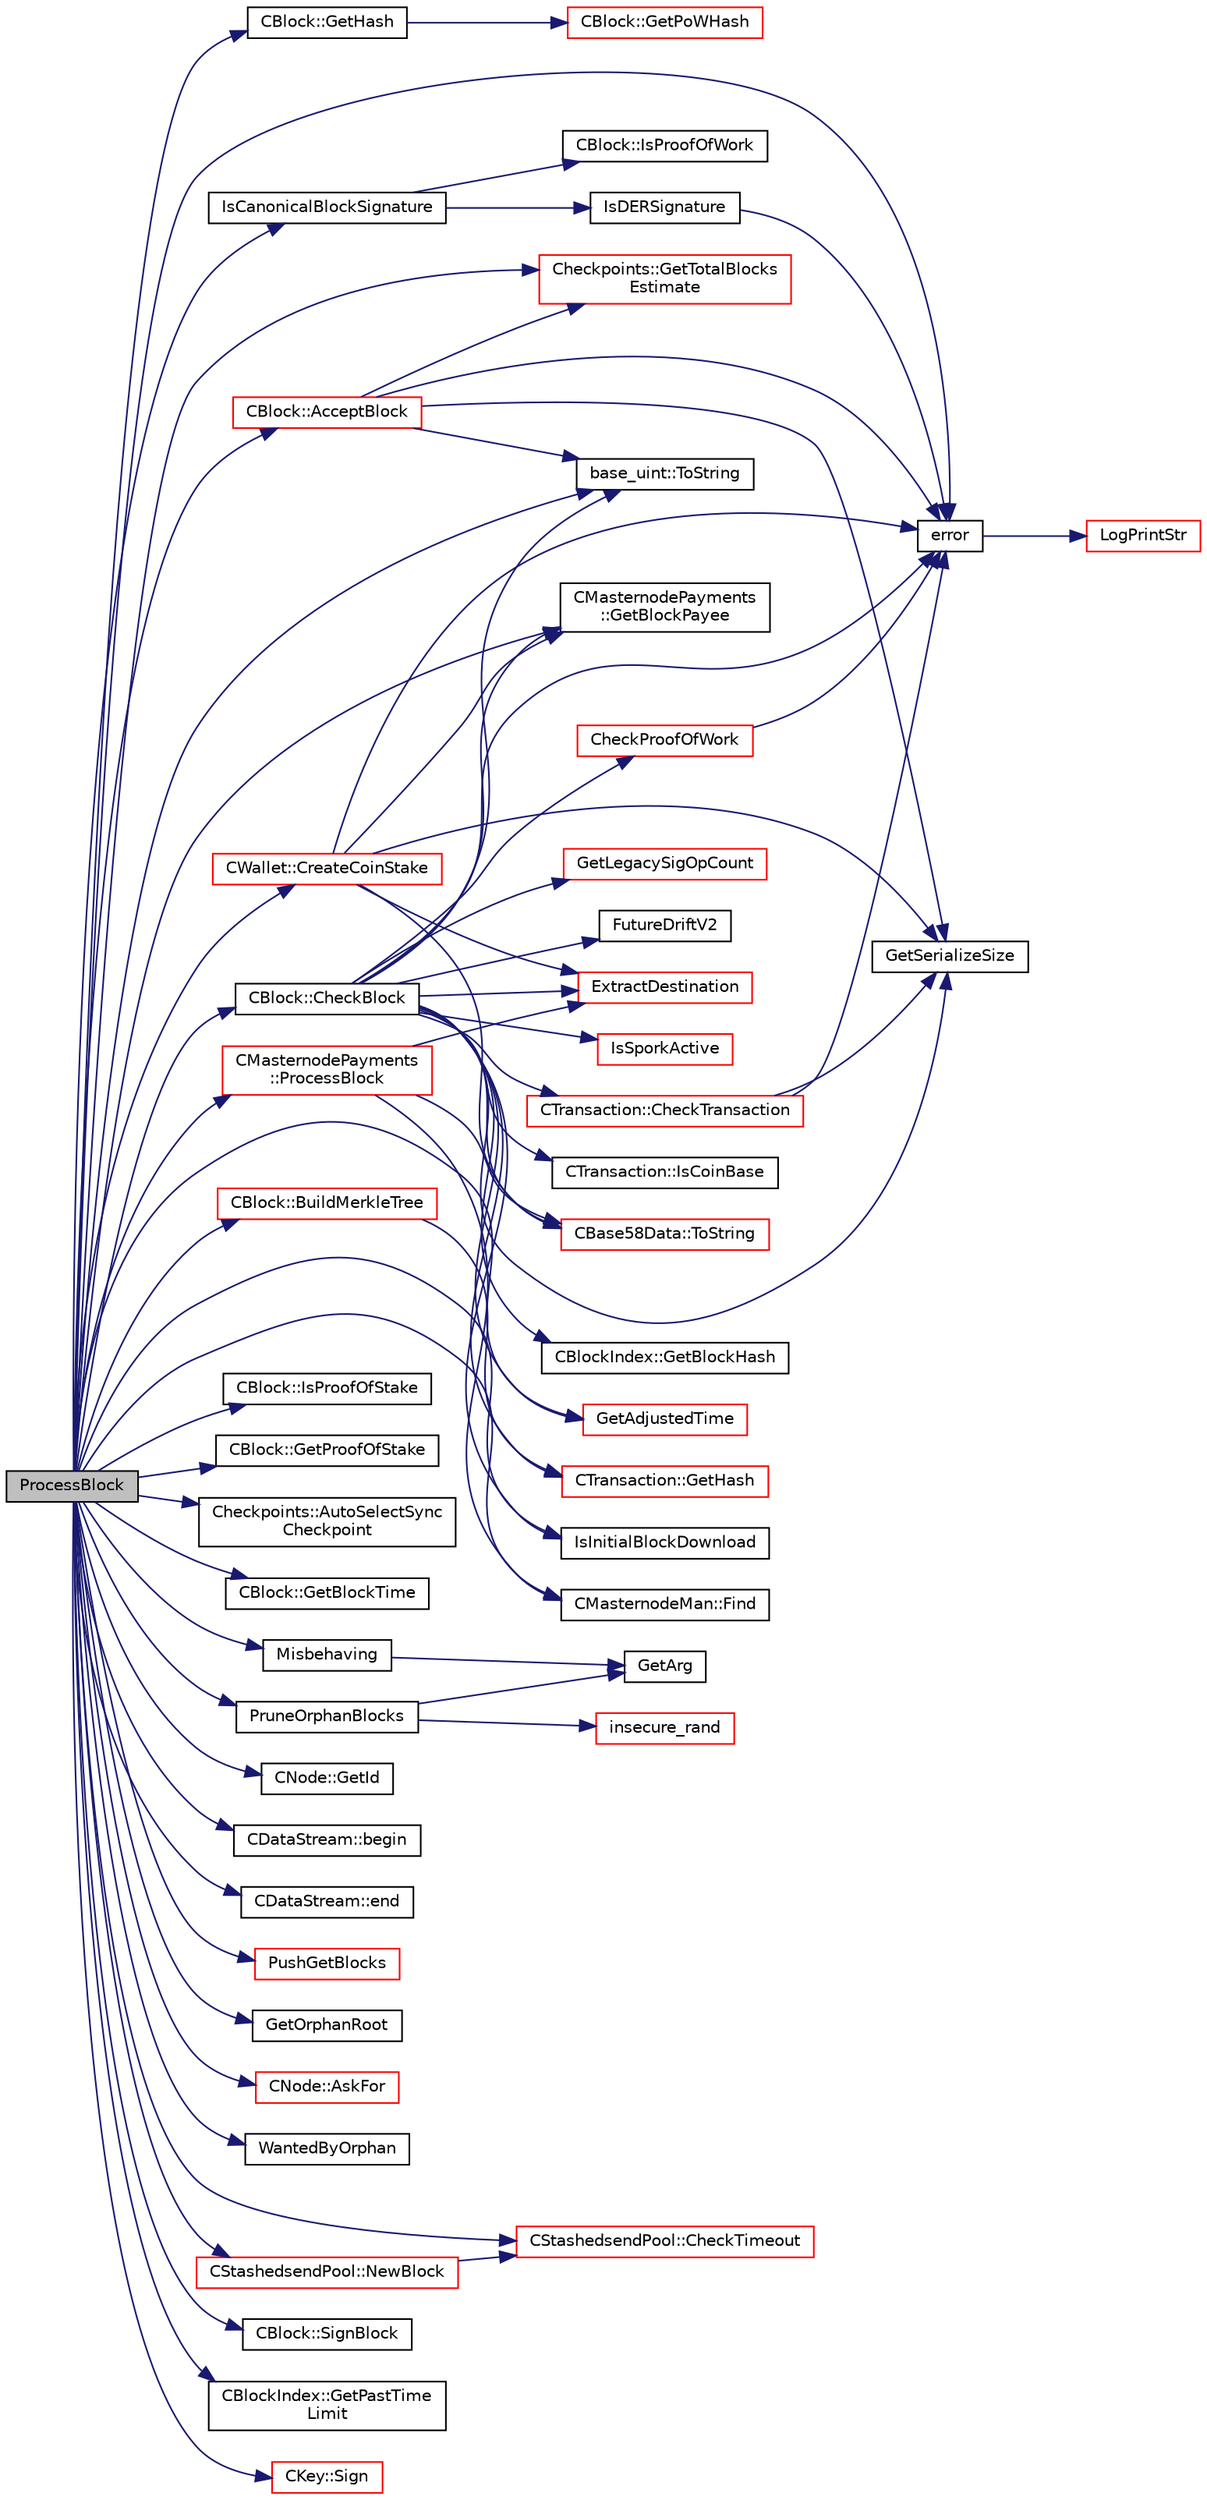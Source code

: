 digraph "ProcessBlock"
{
  edge [fontname="Helvetica",fontsize="10",labelfontname="Helvetica",labelfontsize="10"];
  node [fontname="Helvetica",fontsize="10",shape=record];
  rankdir="LR";
  Node3346 [label="ProcessBlock",height=0.2,width=0.4,color="black", fillcolor="grey75", style="filled", fontcolor="black"];
  Node3346 -> Node3347 [color="midnightblue",fontsize="10",style="solid",fontname="Helvetica"];
  Node3347 [label="CBlock::GetHash",height=0.2,width=0.4,color="black", fillcolor="white", style="filled",URL="$d3/d51/class_c_block.html#a681acf1fa72ec2ed6c83ea5afc14e0f3"];
  Node3347 -> Node3348 [color="midnightblue",fontsize="10",style="solid",fontname="Helvetica"];
  Node3348 [label="CBlock::GetPoWHash",height=0.2,width=0.4,color="red", fillcolor="white", style="filled",URL="$d3/d51/class_c_block.html#af203beb528a62ec30b0453cf5d860044"];
  Node3346 -> Node3350 [color="midnightblue",fontsize="10",style="solid",fontname="Helvetica"];
  Node3350 [label="error",height=0.2,width=0.4,color="black", fillcolor="white", style="filled",URL="$d8/d3c/util_8h.html#af8985880cf4ef26df0a5aa2ffcb76662"];
  Node3350 -> Node3351 [color="midnightblue",fontsize="10",style="solid",fontname="Helvetica"];
  Node3351 [label="LogPrintStr",height=0.2,width=0.4,color="red", fillcolor="white", style="filled",URL="$d8/d3c/util_8h.html#afd4c3002b2797c0560adddb6af3ca1da"];
  Node3346 -> Node3360 [color="midnightblue",fontsize="10",style="solid",fontname="Helvetica"];
  Node3360 [label="base_uint::ToString",height=0.2,width=0.4,color="black", fillcolor="white", style="filled",URL="$da/df7/classbase__uint.html#acccba4d9d51a0c36261718ca0cbb293b"];
  Node3346 -> Node3361 [color="midnightblue",fontsize="10",style="solid",fontname="Helvetica"];
  Node3361 [label="CBlock::IsProofOfStake",height=0.2,width=0.4,color="black", fillcolor="white", style="filled",URL="$d3/d51/class_c_block.html#ab70bdac61ff8eca54fd29c835cb4f025"];
  Node3346 -> Node3362 [color="midnightblue",fontsize="10",style="solid",fontname="Helvetica"];
  Node3362 [label="CBlock::GetProofOfStake",height=0.2,width=0.4,color="black", fillcolor="white", style="filled",URL="$d3/d51/class_c_block.html#ab3e641daba5dd1a50fafc450ea8b2230"];
  Node3346 -> Node3363 [color="midnightblue",fontsize="10",style="solid",fontname="Helvetica"];
  Node3363 [label="Checkpoints::AutoSelectSync\lCheckpoint",height=0.2,width=0.4,color="black", fillcolor="white", style="filled",URL="$d5/d46/namespace_checkpoints.html#aa1915d9b1ed1c988b8477c3cc7ed1416"];
  Node3346 -> Node3364 [color="midnightblue",fontsize="10",style="solid",fontname="Helvetica"];
  Node3364 [label="CBlock::GetBlockTime",height=0.2,width=0.4,color="black", fillcolor="white", style="filled",URL="$d3/d51/class_c_block.html#a4fa8201373b08e0ee4b4c678b8f2c4aa"];
  Node3346 -> Node3365 [color="midnightblue",fontsize="10",style="solid",fontname="Helvetica"];
  Node3365 [label="Misbehaving",height=0.2,width=0.4,color="black", fillcolor="white", style="filled",URL="$df/d0a/main_8cpp.html#a387fdffa0ff52dde6b7d1c2991a9bdac",tooltip="Increase a node&#39;s misbehavior score. "];
  Node3365 -> Node3366 [color="midnightblue",fontsize="10",style="solid",fontname="Helvetica"];
  Node3366 [label="GetArg",height=0.2,width=0.4,color="black", fillcolor="white", style="filled",URL="$df/d2d/util_8cpp.html#a24f685720bf40370e5bd2a192ad50cd8",tooltip="Return string argument or default value. "];
  Node3346 -> Node3367 [color="midnightblue",fontsize="10",style="solid",fontname="Helvetica"];
  Node3367 [label="CNode::GetId",height=0.2,width=0.4,color="black", fillcolor="white", style="filled",URL="$d1/d64/class_c_node.html#a157903f7830c0dfbf6a93852066f0b8f"];
  Node3346 -> Node3368 [color="midnightblue",fontsize="10",style="solid",fontname="Helvetica"];
  Node3368 [label="IsCanonicalBlockSignature",height=0.2,width=0.4,color="black", fillcolor="white", style="filled",URL="$df/d0a/main_8cpp.html#aec566a813e042b1991c208989c7f846d"];
  Node3368 -> Node3369 [color="midnightblue",fontsize="10",style="solid",fontname="Helvetica"];
  Node3369 [label="CBlock::IsProofOfWork",height=0.2,width=0.4,color="black", fillcolor="white", style="filled",URL="$d3/d51/class_c_block.html#ad3936367b1b6d5289bb60b42967156ea"];
  Node3368 -> Node3370 [color="midnightblue",fontsize="10",style="solid",fontname="Helvetica"];
  Node3370 [label="IsDERSignature",height=0.2,width=0.4,color="black", fillcolor="white", style="filled",URL="$dd/d0f/script_8cpp.html#a085cff21cf73b4aa50c6fc5a0082ad85"];
  Node3370 -> Node3350 [color="midnightblue",fontsize="10",style="solid",fontname="Helvetica"];
  Node3346 -> Node3371 [color="midnightblue",fontsize="10",style="solid",fontname="Helvetica"];
  Node3371 [label="CBlock::CheckBlock",height=0.2,width=0.4,color="black", fillcolor="white", style="filled",URL="$d3/d51/class_c_block.html#a423d19b5a2bf03e26cd412976df3ab20"];
  Node3371 -> Node3372 [color="midnightblue",fontsize="10",style="solid",fontname="Helvetica"];
  Node3372 [label="GetSerializeSize",height=0.2,width=0.4,color="black", fillcolor="white", style="filled",URL="$df/d9d/serialize_8h.html#a48239e478ae730373d1984fe304ca025"];
  Node3371 -> Node3350 [color="midnightblue",fontsize="10",style="solid",fontname="Helvetica"];
  Node3371 -> Node3373 [color="midnightblue",fontsize="10",style="solid",fontname="Helvetica"];
  Node3373 [label="CheckProofOfWork",height=0.2,width=0.4,color="red", fillcolor="white", style="filled",URL="$d1/d08/proofs_8cpp.html#a20a76dbc6ac5b8a6e0aaef85522b1069",tooltip="Check whether a block hash satisfies the proof-of-work requirement specified by nBits. "];
  Node3373 -> Node3350 [color="midnightblue",fontsize="10",style="solid",fontname="Helvetica"];
  Node3371 -> Node3375 [color="midnightblue",fontsize="10",style="solid",fontname="Helvetica"];
  Node3375 [label="FutureDriftV2",height=0.2,width=0.4,color="black", fillcolor="white", style="filled",URL="$d4/dbf/main_8h.html#a8ee438ddf693ec1d68339a306a0b4d30"];
  Node3371 -> Node3376 [color="midnightblue",fontsize="10",style="solid",fontname="Helvetica"];
  Node3376 [label="GetAdjustedTime",height=0.2,width=0.4,color="red", fillcolor="white", style="filled",URL="$df/d2d/util_8cpp.html#a09f81b9c7650f898cf3cf305b87547e6"];
  Node3371 -> Node3378 [color="midnightblue",fontsize="10",style="solid",fontname="Helvetica"];
  Node3378 [label="IsSporkActive",height=0.2,width=0.4,color="red", fillcolor="white", style="filled",URL="$df/d0d/spork_8cpp.html#a3305663176e21e81c80dc951a7f8ea5e"];
  Node3371 -> Node3379 [color="midnightblue",fontsize="10",style="solid",fontname="Helvetica"];
  Node3379 [label="CTransaction::IsCoinBase",height=0.2,width=0.4,color="black", fillcolor="white", style="filled",URL="$df/d43/class_c_transaction.html#a96256e8ac1bf79ad9c057e48c41132dd"];
  Node3371 -> Node3380 [color="midnightblue",fontsize="10",style="solid",fontname="Helvetica"];
  Node3380 [label="CTransaction::GetHash",height=0.2,width=0.4,color="red", fillcolor="white", style="filled",URL="$df/d43/class_c_transaction.html#a0b46d80e82ca324e82c2ce3fc1492bfa"];
  Node3371 -> Node3360 [color="midnightblue",fontsize="10",style="solid",fontname="Helvetica"];
  Node3371 -> Node3383 [color="midnightblue",fontsize="10",style="solid",fontname="Helvetica"];
  Node3383 [label="IsInitialBlockDownload",height=0.2,width=0.4,color="black", fillcolor="white", style="filled",URL="$df/d0a/main_8cpp.html#a5edcd96316574fd4a7f3ae0922a5cfd6",tooltip="Check whether we are doing an initial block download (synchronizing from disk or network) ..."];
  Node3371 -> Node3384 [color="midnightblue",fontsize="10",style="solid",fontname="Helvetica"];
  Node3384 [label="CBlockIndex::GetBlockHash",height=0.2,width=0.4,color="black", fillcolor="white", style="filled",URL="$d3/dbd/class_c_block_index.html#a98490a2788c65cdd6ae9002b004dd74c"];
  Node3371 -> Node3385 [color="midnightblue",fontsize="10",style="solid",fontname="Helvetica"];
  Node3385 [label="CMasternodePayments\l::GetBlockPayee",height=0.2,width=0.4,color="black", fillcolor="white", style="filled",URL="$dc/d9a/class_c_masternode_payments.html#a6d316a2dcf870a56db182f63f1fe48a8"];
  Node3371 -> Node3386 [color="midnightblue",fontsize="10",style="solid",fontname="Helvetica"];
  Node3386 [label="ExtractDestination",height=0.2,width=0.4,color="red", fillcolor="white", style="filled",URL="$dd/d0f/script_8cpp.html#a951f7e601746ae076afdf3169ecca2fc"];
  Node3371 -> Node3396 [color="midnightblue",fontsize="10",style="solid",fontname="Helvetica"];
  Node3396 [label="CBase58Data::ToString",height=0.2,width=0.4,color="red", fillcolor="white", style="filled",URL="$d2/d08/class_c_base58_data.html#a7dc91af403ca02694b3247b15604e220"];
  Node3371 -> Node3399 [color="midnightblue",fontsize="10",style="solid",fontname="Helvetica"];
  Node3399 [label="CTransaction::CheckTransaction",height=0.2,width=0.4,color="red", fillcolor="white", style="filled",URL="$df/d43/class_c_transaction.html#a2104329681e2749baeeaaf47c0af482d"];
  Node3399 -> Node3350 [color="midnightblue",fontsize="10",style="solid",fontname="Helvetica"];
  Node3399 -> Node3372 [color="midnightblue",fontsize="10",style="solid",fontname="Helvetica"];
  Node3371 -> Node3403 [color="midnightblue",fontsize="10",style="solid",fontname="Helvetica"];
  Node3403 [label="GetLegacySigOpCount",height=0.2,width=0.4,color="red", fillcolor="white", style="filled",URL="$df/d0a/main_8cpp.html#ad2eaf4f8542c12ea9ee1183609cc6d1a",tooltip="Count ECDSA signature operations the old-fashioned (pre-0.6) way. "];
  Node3346 -> Node3405 [color="midnightblue",fontsize="10",style="solid",fontname="Helvetica"];
  Node3405 [label="PruneOrphanBlocks",height=0.2,width=0.4,color="black", fillcolor="white", style="filled",URL="$df/d0a/main_8cpp.html#abcfc328daa14f00e1899caf0dab36ba7"];
  Node3405 -> Node3366 [color="midnightblue",fontsize="10",style="solid",fontname="Helvetica"];
  Node3405 -> Node3406 [color="midnightblue",fontsize="10",style="solid",fontname="Helvetica"];
  Node3406 [label="insecure_rand",height=0.2,width=0.4,color="red", fillcolor="white", style="filled",URL="$d8/d3c/util_8h.html#ae8f7a2f188545bbbf746160adc42038e"];
  Node3346 -> Node3411 [color="midnightblue",fontsize="10",style="solid",fontname="Helvetica"];
  Node3411 [label="CDataStream::begin",height=0.2,width=0.4,color="black", fillcolor="white", style="filled",URL="$d5/d41/class_c_data_stream.html#a2355d11752d8622badfbc03e9ed192fd"];
  Node3346 -> Node3412 [color="midnightblue",fontsize="10",style="solid",fontname="Helvetica"];
  Node3412 [label="CDataStream::end",height=0.2,width=0.4,color="black", fillcolor="white", style="filled",URL="$d5/d41/class_c_data_stream.html#a66409dbd4403682fe674e2e71173cab4"];
  Node3346 -> Node3413 [color="midnightblue",fontsize="10",style="solid",fontname="Helvetica"];
  Node3413 [label="PushGetBlocks",height=0.2,width=0.4,color="red", fillcolor="white", style="filled",URL="$df/d0a/main_8cpp.html#a28098619373dbab927d25bca3cea8a4a"];
  Node3346 -> Node3415 [color="midnightblue",fontsize="10",style="solid",fontname="Helvetica"];
  Node3415 [label="GetOrphanRoot",height=0.2,width=0.4,color="black", fillcolor="white", style="filled",URL="$df/d0a/main_8cpp.html#a22512fc092ced0775ecfc7b2d378ea7f"];
  Node3346 -> Node3383 [color="midnightblue",fontsize="10",style="solid",fontname="Helvetica"];
  Node3346 -> Node3416 [color="midnightblue",fontsize="10",style="solid",fontname="Helvetica"];
  Node3416 [label="CNode::AskFor",height=0.2,width=0.4,color="red", fillcolor="white", style="filled",URL="$d1/d64/class_c_node.html#a35bd20800b9be4b5213826502b34996e"];
  Node3346 -> Node3424 [color="midnightblue",fontsize="10",style="solid",fontname="Helvetica"];
  Node3424 [label="WantedByOrphan",height=0.2,width=0.4,color="black", fillcolor="white", style="filled",URL="$df/d0a/main_8cpp.html#abdef12ddcc1e6b127c59fab552a9b81b"];
  Node3346 -> Node3425 [color="midnightblue",fontsize="10",style="solid",fontname="Helvetica"];
  Node3425 [label="CBlock::AcceptBlock",height=0.2,width=0.4,color="red", fillcolor="white", style="filled",URL="$d3/d51/class_c_block.html#a3f990a713116bd15c1f221c88b012ccf"];
  Node3425 -> Node3350 [color="midnightblue",fontsize="10",style="solid",fontname="Helvetica"];
  Node3425 -> Node3360 [color="midnightblue",fontsize="10",style="solid",fontname="Helvetica"];
  Node3425 -> Node3372 [color="midnightblue",fontsize="10",style="solid",fontname="Helvetica"];
  Node3425 -> Node3529 [color="midnightblue",fontsize="10",style="solid",fontname="Helvetica"];
  Node3529 [label="Checkpoints::GetTotalBlocks\lEstimate",height=0.2,width=0.4,color="red", fillcolor="white", style="filled",URL="$d5/d46/namespace_checkpoints.html#ac4dc0a0ba00009be52fee3eef694c2c0"];
  Node3346 -> Node3532 [color="midnightblue",fontsize="10",style="solid",fontname="Helvetica"];
  Node3532 [label="CBlock::BuildMerkleTree",height=0.2,width=0.4,color="red", fillcolor="white", style="filled",URL="$d3/d51/class_c_block.html#ad943ecec57cdf564937eee7becaecb88"];
  Node3532 -> Node3380 [color="midnightblue",fontsize="10",style="solid",fontname="Helvetica"];
  Node3346 -> Node3529 [color="midnightblue",fontsize="10",style="solid",fontname="Helvetica"];
  Node3346 -> Node3385 [color="midnightblue",fontsize="10",style="solid",fontname="Helvetica"];
  Node3346 -> Node3533 [color="midnightblue",fontsize="10",style="solid",fontname="Helvetica"];
  Node3533 [label="CMasternodeMan::Find",height=0.2,width=0.4,color="black", fillcolor="white", style="filled",URL="$dc/d6b/class_c_masternode_man.html#aade63e2fbea916e7051819015ef31dc5"];
  Node3346 -> Node3376 [color="midnightblue",fontsize="10",style="solid",fontname="Helvetica"];
  Node3346 -> Node3534 [color="midnightblue",fontsize="10",style="solid",fontname="Helvetica"];
  Node3534 [label="CStashedsendPool::CheckTimeout",height=0.2,width=0.4,color="red", fillcolor="white", style="filled",URL="$dd/d8a/class_c_stashedsend_pool.html#a7dce210797c3c963dc7223b360818b64"];
  Node3346 -> Node3537 [color="midnightblue",fontsize="10",style="solid",fontname="Helvetica"];
  Node3537 [label="CStashedsendPool::NewBlock",height=0.2,width=0.4,color="red", fillcolor="white", style="filled",URL="$dd/d8a/class_c_stashedsend_pool.html#a622242d20da9ef7c6637af06d3c492b7",tooltip="Process a new block. "];
  Node3537 -> Node3534 [color="midnightblue",fontsize="10",style="solid",fontname="Helvetica"];
  Node3346 -> Node3538 [color="midnightblue",fontsize="10",style="solid",fontname="Helvetica"];
  Node3538 [label="CMasternodePayments\l::ProcessBlock",height=0.2,width=0.4,color="red", fillcolor="white", style="filled",URL="$dc/d9a/class_c_masternode_payments.html#aa23dfbc148f10f601e9771bfcffea441"];
  Node3538 -> Node3533 [color="midnightblue",fontsize="10",style="solid",fontname="Helvetica"];
  Node3538 -> Node3386 [color="midnightblue",fontsize="10",style="solid",fontname="Helvetica"];
  Node3538 -> Node3396 [color="midnightblue",fontsize="10",style="solid",fontname="Helvetica"];
  Node3346 -> Node3624 [color="midnightblue",fontsize="10",style="solid",fontname="Helvetica"];
  Node3624 [label="CBlock::SignBlock",height=0.2,width=0.4,color="black", fillcolor="white", style="filled",URL="$d3/d51/class_c_block.html#a5a6b04461fc7ab5b21f00d6c403e35dd"];
  Node3346 -> Node3625 [color="midnightblue",fontsize="10",style="solid",fontname="Helvetica"];
  Node3625 [label="CWallet::CreateCoinStake",height=0.2,width=0.4,color="red", fillcolor="white", style="filled",URL="$d2/de5/class_c_wallet.html#a644df129468440aa36f49ca3716a3c19"];
  Node3625 -> Node3350 [color="midnightblue",fontsize="10",style="solid",fontname="Helvetica"];
  Node3625 -> Node3385 [color="midnightblue",fontsize="10",style="solid",fontname="Helvetica"];
  Node3625 -> Node3386 [color="midnightblue",fontsize="10",style="solid",fontname="Helvetica"];
  Node3625 -> Node3396 [color="midnightblue",fontsize="10",style="solid",fontname="Helvetica"];
  Node3625 -> Node3372 [color="midnightblue",fontsize="10",style="solid",fontname="Helvetica"];
  Node3346 -> Node3637 [color="midnightblue",fontsize="10",style="solid",fontname="Helvetica"];
  Node3637 [label="CBlockIndex::GetPastTime\lLimit",height=0.2,width=0.4,color="black", fillcolor="white", style="filled",URL="$d3/dbd/class_c_block_index.html#a40f52adc1db18cd86dfbfa408402a4ff"];
  Node3346 -> Node3638 [color="midnightblue",fontsize="10",style="solid",fontname="Helvetica"];
  Node3638 [label="CKey::Sign",height=0.2,width=0.4,color="red", fillcolor="white", style="filled",URL="$d2/d63/class_c_key.html#aa9b184a4a71d3e1a40aab360cf68e86c",tooltip="Create a DER-serialized signature. "];
}
